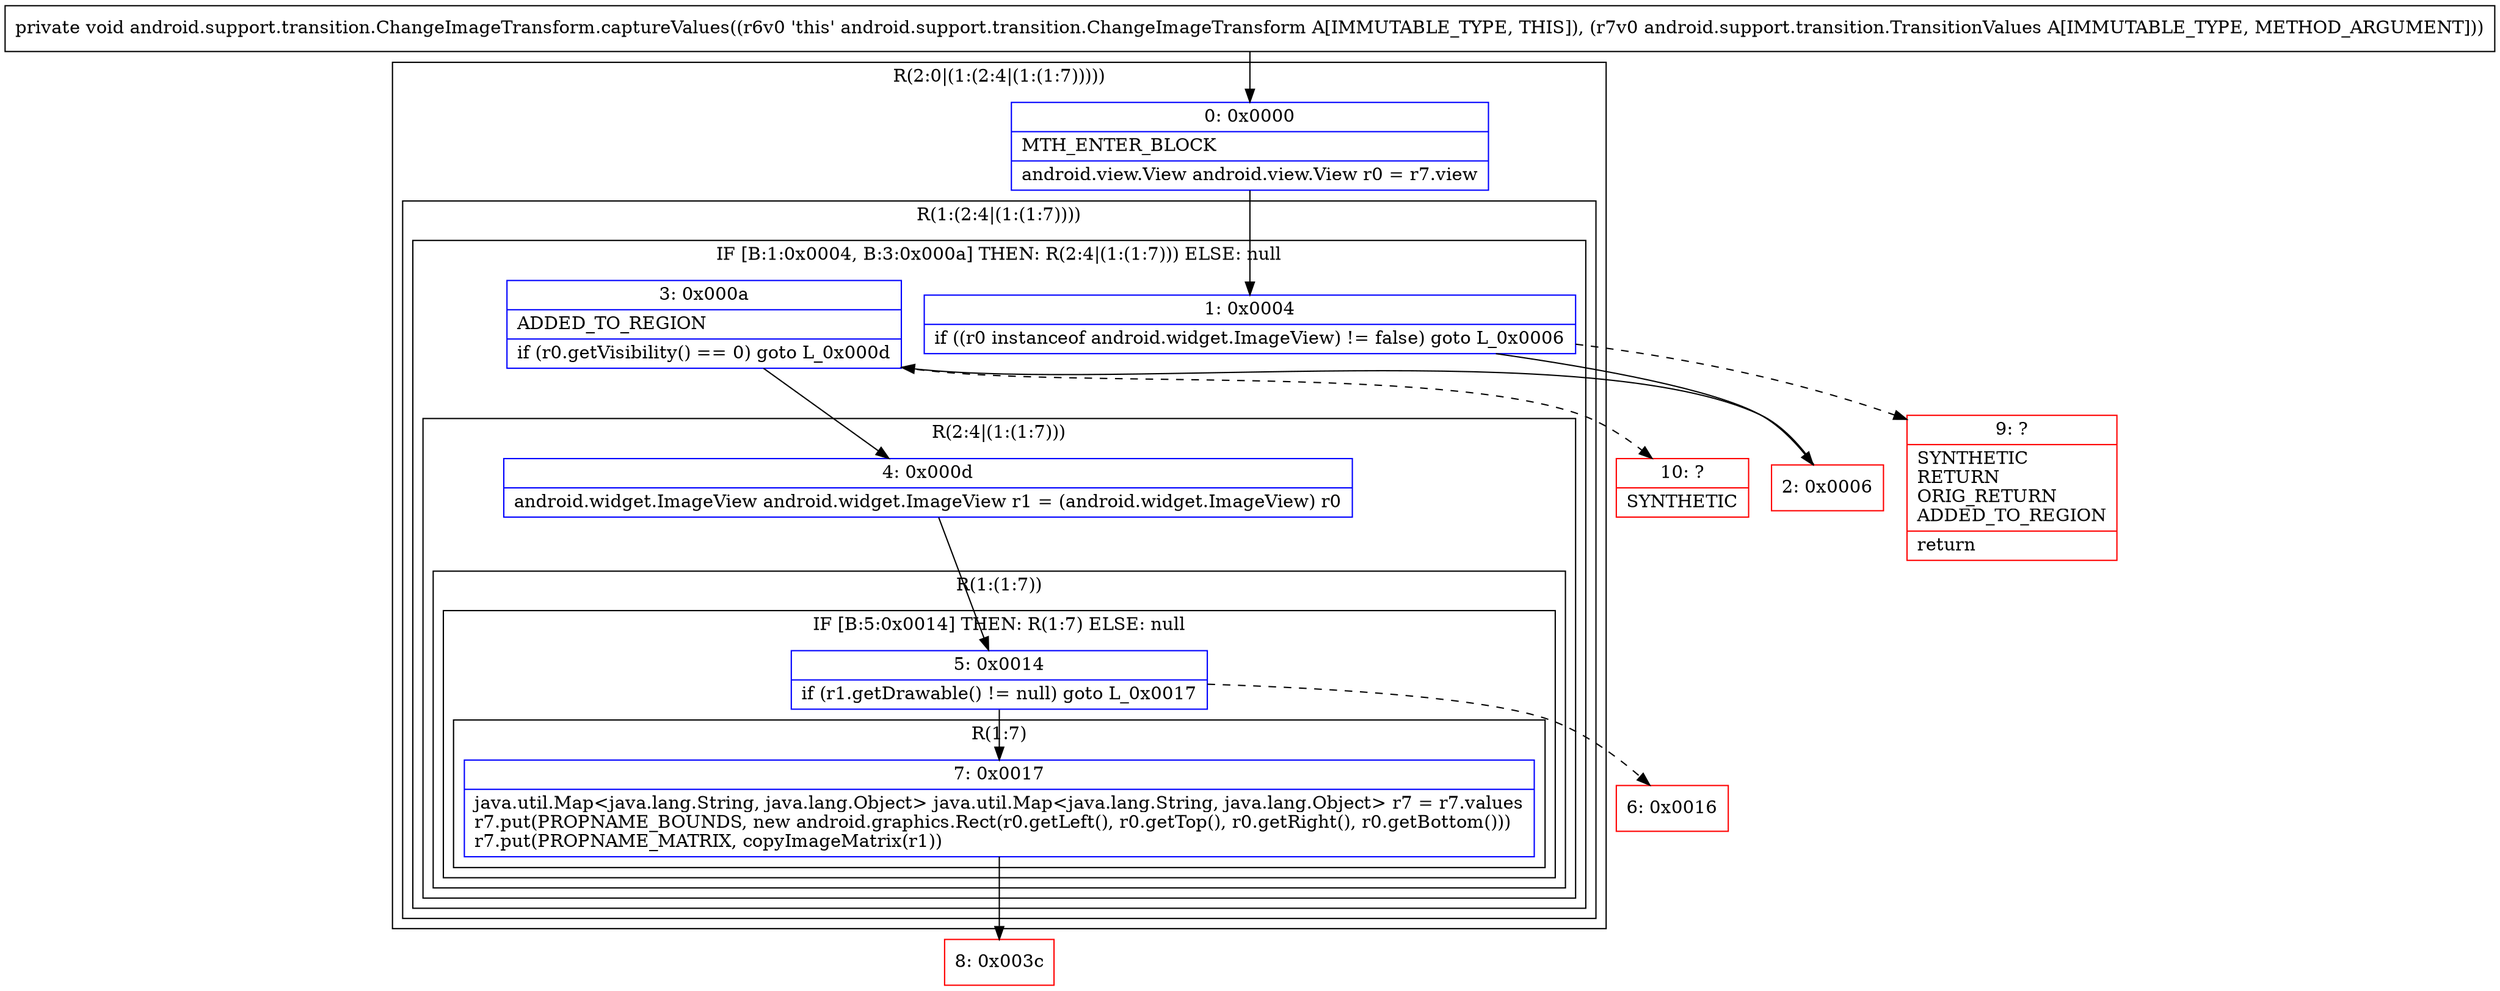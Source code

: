 digraph "CFG forandroid.support.transition.ChangeImageTransform.captureValues(Landroid\/support\/transition\/TransitionValues;)V" {
subgraph cluster_Region_1449851189 {
label = "R(2:0|(1:(2:4|(1:(1:7)))))";
node [shape=record,color=blue];
Node_0 [shape=record,label="{0\:\ 0x0000|MTH_ENTER_BLOCK\l|android.view.View android.view.View r0 = r7.view\l}"];
subgraph cluster_Region_1388493182 {
label = "R(1:(2:4|(1:(1:7))))";
node [shape=record,color=blue];
subgraph cluster_IfRegion_1546829286 {
label = "IF [B:1:0x0004, B:3:0x000a] THEN: R(2:4|(1:(1:7))) ELSE: null";
node [shape=record,color=blue];
Node_1 [shape=record,label="{1\:\ 0x0004|if ((r0 instanceof android.widget.ImageView) != false) goto L_0x0006\l}"];
Node_3 [shape=record,label="{3\:\ 0x000a|ADDED_TO_REGION\l|if (r0.getVisibility() == 0) goto L_0x000d\l}"];
subgraph cluster_Region_1283379460 {
label = "R(2:4|(1:(1:7)))";
node [shape=record,color=blue];
Node_4 [shape=record,label="{4\:\ 0x000d|android.widget.ImageView android.widget.ImageView r1 = (android.widget.ImageView) r0\l}"];
subgraph cluster_Region_1317646452 {
label = "R(1:(1:7))";
node [shape=record,color=blue];
subgraph cluster_IfRegion_1783087495 {
label = "IF [B:5:0x0014] THEN: R(1:7) ELSE: null";
node [shape=record,color=blue];
Node_5 [shape=record,label="{5\:\ 0x0014|if (r1.getDrawable() != null) goto L_0x0017\l}"];
subgraph cluster_Region_1810185887 {
label = "R(1:7)";
node [shape=record,color=blue];
Node_7 [shape=record,label="{7\:\ 0x0017|java.util.Map\<java.lang.String, java.lang.Object\> java.util.Map\<java.lang.String, java.lang.Object\> r7 = r7.values\lr7.put(PROPNAME_BOUNDS, new android.graphics.Rect(r0.getLeft(), r0.getTop(), r0.getRight(), r0.getBottom()))\lr7.put(PROPNAME_MATRIX, copyImageMatrix(r1))\l}"];
}
}
}
}
}
}
}
Node_2 [shape=record,color=red,label="{2\:\ 0x0006}"];
Node_6 [shape=record,color=red,label="{6\:\ 0x0016}"];
Node_8 [shape=record,color=red,label="{8\:\ 0x003c}"];
Node_9 [shape=record,color=red,label="{9\:\ ?|SYNTHETIC\lRETURN\lORIG_RETURN\lADDED_TO_REGION\l|return\l}"];
Node_10 [shape=record,color=red,label="{10\:\ ?|SYNTHETIC\l}"];
MethodNode[shape=record,label="{private void android.support.transition.ChangeImageTransform.captureValues((r6v0 'this' android.support.transition.ChangeImageTransform A[IMMUTABLE_TYPE, THIS]), (r7v0 android.support.transition.TransitionValues A[IMMUTABLE_TYPE, METHOD_ARGUMENT])) }"];
MethodNode -> Node_0;
Node_0 -> Node_1;
Node_1 -> Node_2;
Node_1 -> Node_9[style=dashed];
Node_3 -> Node_4;
Node_3 -> Node_10[style=dashed];
Node_4 -> Node_5;
Node_5 -> Node_6[style=dashed];
Node_5 -> Node_7;
Node_7 -> Node_8;
Node_2 -> Node_3;
}

